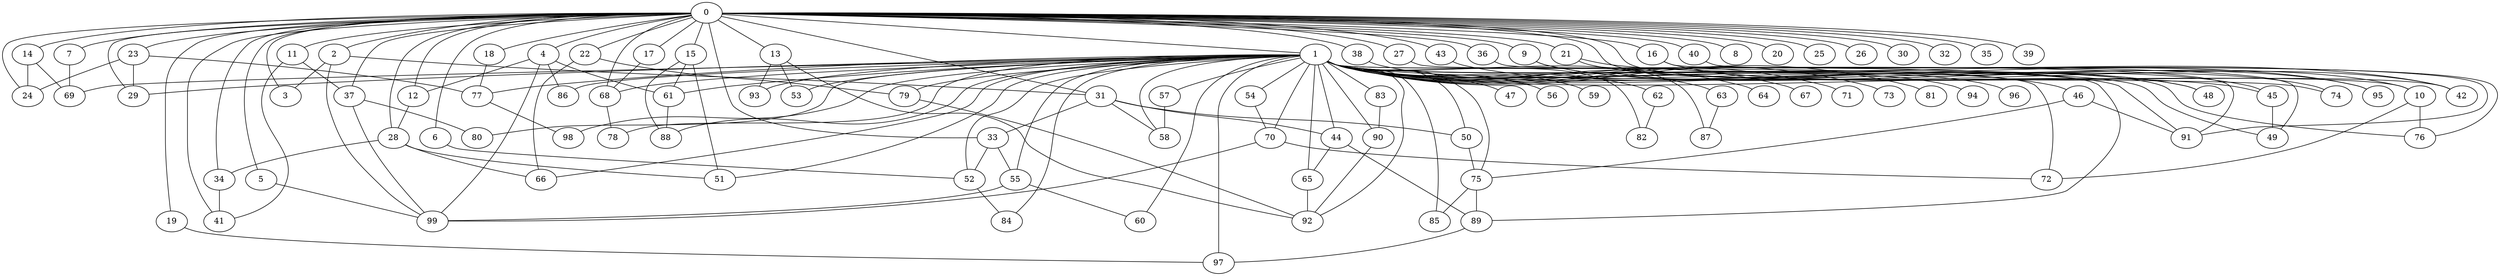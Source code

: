 
graph graphname {
    0 -- 1
0 -- 2
0 -- 3
0 -- 4
0 -- 5
0 -- 6
0 -- 7
0 -- 8
0 -- 9
0 -- 10
0 -- 11
0 -- 12
0 -- 13
0 -- 14
0 -- 15
0 -- 16
0 -- 17
0 -- 18
0 -- 19
0 -- 20
0 -- 21
0 -- 22
0 -- 23
0 -- 24
0 -- 25
0 -- 26
0 -- 27
0 -- 28
0 -- 29
0 -- 30
0 -- 31
0 -- 32
0 -- 33
0 -- 34
0 -- 35
0 -- 36
0 -- 37
0 -- 38
0 -- 39
0 -- 40
0 -- 41
0 -- 42
0 -- 43
0 -- 68
1 -- 44
1 -- 45
1 -- 46
1 -- 47
1 -- 48
1 -- 49
1 -- 50
1 -- 51
1 -- 52
1 -- 53
1 -- 54
1 -- 55
1 -- 56
1 -- 57
1 -- 58
1 -- 59
1 -- 60
1 -- 61
1 -- 62
1 -- 63
1 -- 64
1 -- 65
1 -- 66
1 -- 67
1 -- 68
1 -- 69
1 -- 70
1 -- 71
1 -- 72
1 -- 73
1 -- 74
1 -- 75
1 -- 76
1 -- 77
1 -- 78
1 -- 79
1 -- 80
1 -- 81
1 -- 82
1 -- 83
1 -- 84
1 -- 85
1 -- 86
1 -- 87
1 -- 88
1 -- 89
1 -- 90
1 -- 91
1 -- 92
1 -- 93
1 -- 94
1 -- 95
1 -- 96
1 -- 97
1 -- 98
1 -- 29
2 -- 99
2 -- 31
2 -- 3
4 -- 12
4 -- 99
4 -- 61
4 -- 86
5 -- 99
6 -- 52
7 -- 69
9 -- 74
9 -- 10
10 -- 72
10 -- 76
11 -- 37
11 -- 41
12 -- 28
13 -- 92
13 -- 93
13 -- 53
14 -- 24
14 -- 69
15 -- 88
15 -- 61
15 -- 51
16 -- 42
16 -- 91
17 -- 68
18 -- 77
19 -- 97
21 -- 42
21 -- 95
22 -- 79
22 -- 66
23 -- 24
23 -- 77
23 -- 29
27 -- 91
28 -- 34
28 -- 66
28 -- 51
31 -- 50
31 -- 44
31 -- 58
31 -- 33
33 -- 55
33 -- 52
34 -- 41
36 -- 49
37 -- 80
37 -- 99
38 -- 48
40 -- 76
43 -- 45
44 -- 89
44 -- 65
45 -- 49
46 -- 75
46 -- 91
50 -- 75
52 -- 84
54 -- 70
55 -- 99
55 -- 60
57 -- 58
61 -- 88
62 -- 82
63 -- 87
65 -- 92
68 -- 78
70 -- 99
70 -- 72
75 -- 85
75 -- 89
77 -- 98
79 -- 92
83 -- 90
89 -- 97
90 -- 92

}

